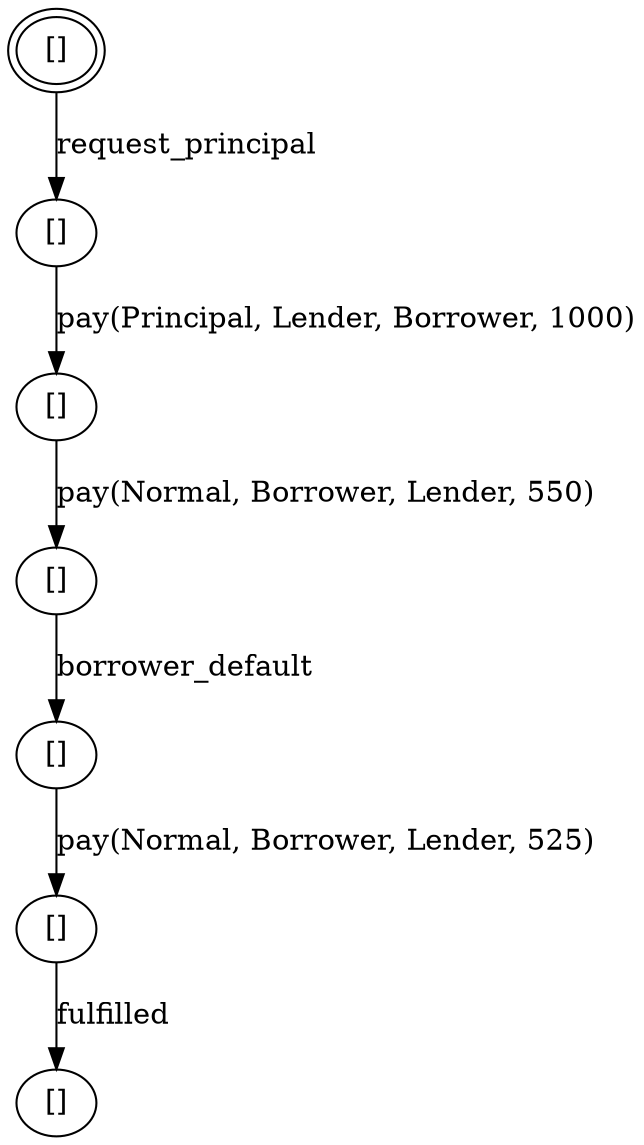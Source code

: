 digraph G {
center = TRUE;
mclimit = 10.0;
nodesep = 0.05;
node [ width=0.25, height=0.25, label="" ];
s2 [ peripheries=2 ];
s0 [label="[]"];
s1 [label="[]"];
s2 [label="[]"];
s3 [label="[]"];
s4 [label="[]"];
s5 [label="[]"];
s6 [label="[]"];
s6->s4[label="pay(Normal, Borrower, Lender, 525)"];
s0->s6[label="borrower_default"];
s5->s0[label="pay(Normal, Borrower, Lender, 550)"];
s4->s1[label="fulfilled"];
s3->s5[label="pay(Principal, Lender, Borrower, 1000)"];
s2->s3[label="request_principal"];
}
